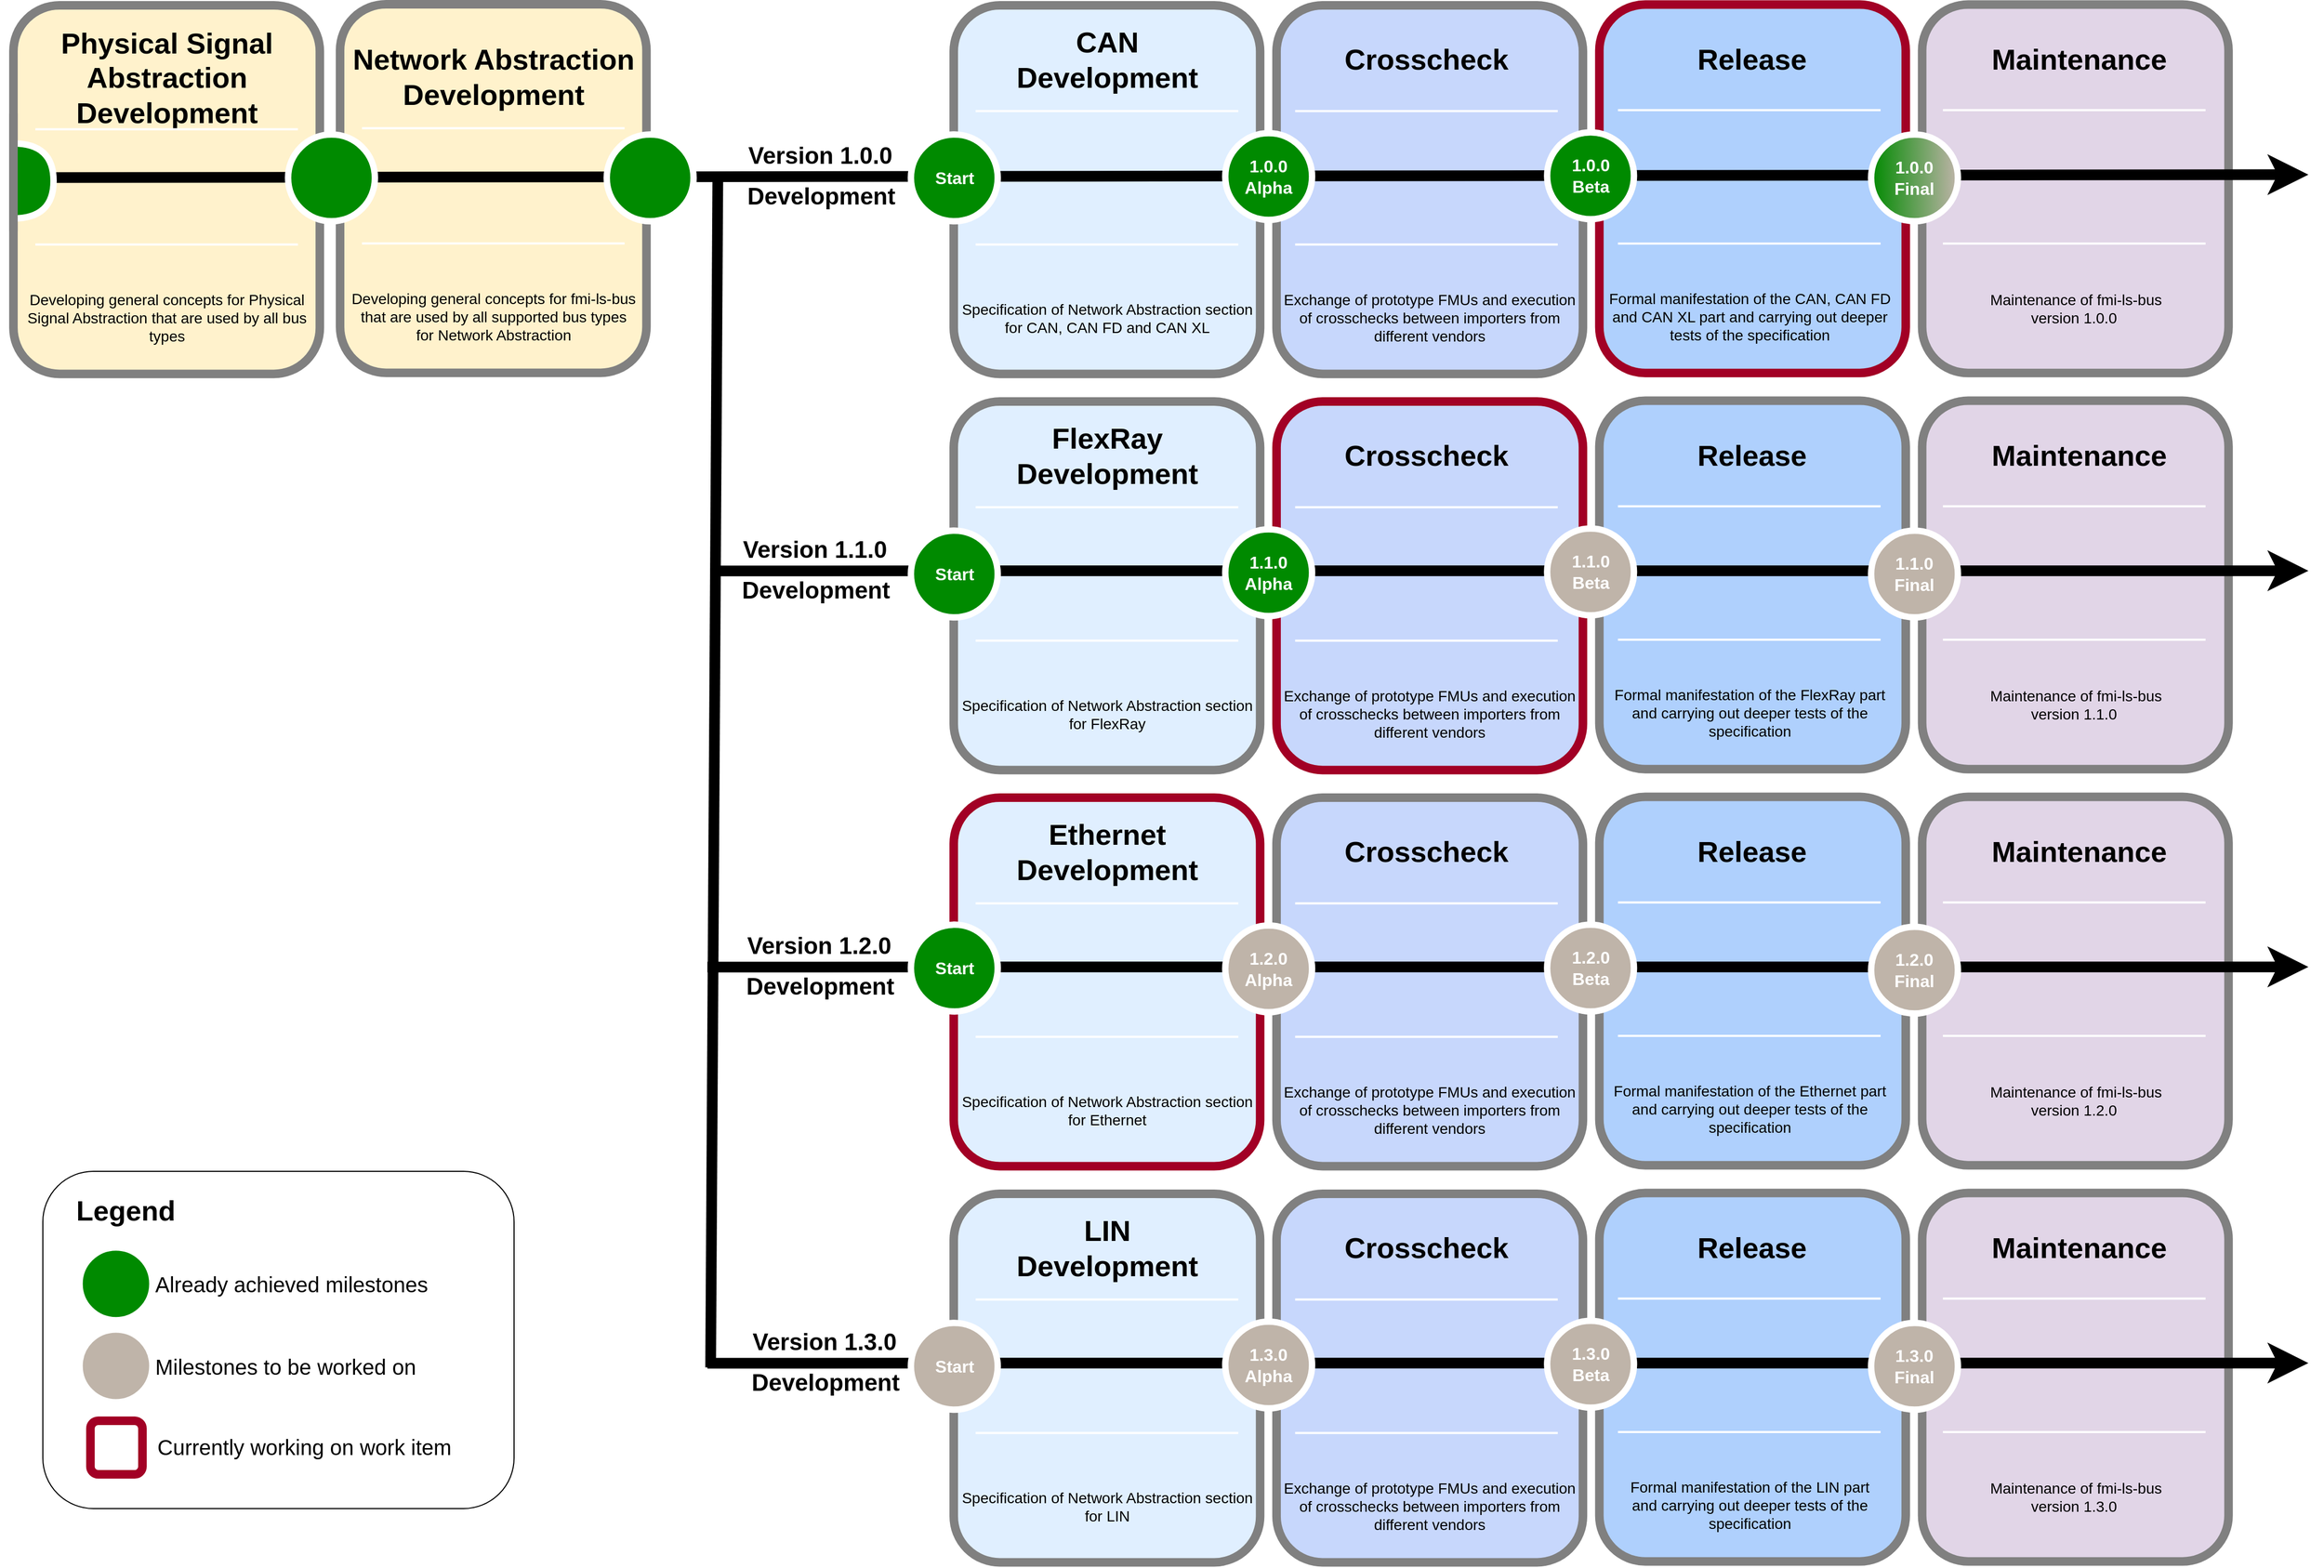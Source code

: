 <mxfile version="24.8.6">
  <diagram name="Page-1" id="12e1b939-464a-85fe-373e-61e167be1490">
    <mxGraphModel dx="4797" dy="-1754" grid="1" gridSize="10" guides="1" tooltips="1" connect="1" arrows="1" fold="1" page="1" pageScale="1.5" pageWidth="1169" pageHeight="826" background="none" math="0" shadow="0">
      <root>
        <mxCell id="0" />
        <mxCell id="1" parent="0" />
        <mxCell id="0wXpgQOcifH-zRp5SmHq-399" value="" style="endArrow=none;html=1;rounded=0;strokeWidth=10;endFill=0;" parent="1" edge="1">
          <mxGeometry relative="1" as="geometry">
            <mxPoint x="-1206.45" y="4133.2" as="sourcePoint" />
            <mxPoint x="-1199.76" y="3023.2" as="targetPoint" />
          </mxGeometry>
        </mxCell>
        <mxCell id="0wXpgQOcifH-zRp5SmHq-400" value="" style="whiteSpace=wrap;html=1;rounded=1;shadow=0;strokeWidth=8;fontSize=20;align=center;fillColor=#FFF2CC;strokeColor=#808080;container=0;" parent="1" vertex="1">
          <mxGeometry x="-1552.452" y="2860.0" width="286.085" height="344.2" as="geometry" />
        </mxCell>
        <mxCell id="0wXpgQOcifH-zRp5SmHq-401" value="Network Abstraction&lt;br&gt;Development" style="text;html=1;strokeColor=none;fillColor=none;align=center;verticalAlign=middle;whiteSpace=wrap;rounded=0;shadow=0;fontSize=27;fontColor=#000000;fontStyle=1;container=0;" parent="1" vertex="1">
          <mxGeometry x="-1552.452" y="2893.012" width="286.087" height="70.807" as="geometry" />
        </mxCell>
        <mxCell id="0wXpgQOcifH-zRp5SmHq-402" value="Developing general concepts for fmi-ls-bus that are used by all supported bus types for&amp;nbsp;Network Abstraction" style="text;html=1;strokeColor=none;fillColor=none;align=center;verticalAlign=middle;whiteSpace=wrap;rounded=0;shadow=0;fontSize=14;fontColor=#000000;container=0;" parent="1" vertex="1">
          <mxGeometry x="-1552.452" y="3116.149" width="286.085" height="72.042" as="geometry" />
        </mxCell>
        <mxCell id="0wXpgQOcifH-zRp5SmHq-403" value="" style="line;strokeWidth=2;html=1;rounded=0;shadow=0;fontSize=27;align=center;fillColor=none;strokeColor=#FFFFFF;container=0;" parent="1" vertex="1">
          <mxGeometry x="-1532.017" y="2971.704" width="245.216" height="8.005" as="geometry" />
        </mxCell>
        <mxCell id="0wXpgQOcifH-zRp5SmHq-404" value="" style="line;strokeWidth=2;html=1;rounded=0;shadow=0;fontSize=27;align=center;fillColor=none;strokeColor=#FFFFFF;container=0;" parent="1" vertex="1">
          <mxGeometry x="-1532.017" y="3079.33" width="245.216" height="8.005" as="geometry" />
        </mxCell>
        <mxCell id="0wXpgQOcifH-zRp5SmHq-492" value="" style="group" parent="1" vertex="1" connectable="0">
          <mxGeometry x="-1183.45" y="2987.2" width="160" height="68" as="geometry" />
        </mxCell>
        <mxCell id="0wXpgQOcifH-zRp5SmHq-493" value="Version 1.0.0" style="text;html=1;align=center;verticalAlign=middle;whiteSpace=wrap;rounded=0;fontSize=22;fontStyle=1" parent="0wXpgQOcifH-zRp5SmHq-492" vertex="1">
          <mxGeometry x="-0.5" width="160" height="30" as="geometry" />
        </mxCell>
        <mxCell id="0wXpgQOcifH-zRp5SmHq-494" value="Development" style="text;html=1;align=center;verticalAlign=middle;whiteSpace=wrap;rounded=0;fontSize=22;fontStyle=1" parent="0wXpgQOcifH-zRp5SmHq-492" vertex="1">
          <mxGeometry y="38" width="160" height="30" as="geometry" />
        </mxCell>
        <mxCell id="0wXpgQOcifH-zRp5SmHq-495" value="" style="group" parent="1" vertex="1" connectable="0">
          <mxGeometry x="-1185.45" y="4095.2" width="160" height="68" as="geometry" />
        </mxCell>
        <mxCell id="0wXpgQOcifH-zRp5SmHq-496" value="Version 1.3.0" style="text;html=1;align=center;verticalAlign=middle;whiteSpace=wrap;rounded=0;fontSize=22;fontStyle=1" parent="0wXpgQOcifH-zRp5SmHq-495" vertex="1">
          <mxGeometry x="5" width="160" height="30" as="geometry" />
        </mxCell>
        <mxCell id="0wXpgQOcifH-zRp5SmHq-497" value="Development" style="text;html=1;align=center;verticalAlign=middle;whiteSpace=wrap;rounded=0;fontSize=22;fontStyle=1" parent="0wXpgQOcifH-zRp5SmHq-495" vertex="1">
          <mxGeometry x="6" y="38" width="160" height="30" as="geometry" />
        </mxCell>
        <mxCell id="0wXpgQOcifH-zRp5SmHq-498" value="" style="whiteSpace=wrap;html=1;rounded=1;shadow=0;strokeWidth=8;fontSize=20;align=center;fillColor=#FFF2CC;strokeColor=#808080;container=0;" parent="1" vertex="1">
          <mxGeometry x="-1857.452" y="2861.0" width="286.085" height="344.2" as="geometry" />
        </mxCell>
        <mxCell id="0wXpgQOcifH-zRp5SmHq-499" value="Physical Signal Abstraction Development" style="text;html=1;strokeColor=none;fillColor=none;align=center;verticalAlign=middle;whiteSpace=wrap;rounded=0;shadow=0;fontSize=27;fontColor=#000000;fontStyle=1;container=0;" parent="1" vertex="1">
          <mxGeometry x="-1857.452" y="2894.012" width="286.087" height="70.807" as="geometry" />
        </mxCell>
        <mxCell id="0wXpgQOcifH-zRp5SmHq-500" value="Developing general concepts for Physical Signal Abstraction that are used by all bus types" style="text;html=1;strokeColor=none;fillColor=none;align=center;verticalAlign=middle;whiteSpace=wrap;rounded=0;shadow=0;fontSize=14;fontColor=#000000;container=0;" parent="1" vertex="1">
          <mxGeometry x="-1857.452" y="3117.149" width="286.085" height="72.042" as="geometry" />
        </mxCell>
        <mxCell id="0wXpgQOcifH-zRp5SmHq-501" value="" style="line;strokeWidth=2;html=1;rounded=0;shadow=0;fontSize=27;align=center;fillColor=none;strokeColor=#FFFFFF;container=0;" parent="1" vertex="1">
          <mxGeometry x="-1837.017" y="2972.704" width="245.216" height="8.005" as="geometry" />
        </mxCell>
        <mxCell id="0wXpgQOcifH-zRp5SmHq-502" value="" style="line;strokeWidth=2;html=1;rounded=0;shadow=0;fontSize=27;align=center;fillColor=none;strokeColor=#FFFFFF;container=0;" parent="1" vertex="1">
          <mxGeometry x="-1837.017" y="3080.33" width="245.216" height="8.005" as="geometry" />
        </mxCell>
        <mxCell id="0wXpgQOcifH-zRp5SmHq-504" value="" style="whiteSpace=wrap;html=1;rounded=1;shadow=0;strokeWidth=8;fontSize=20;align=center;fillColor=#afd0fd;strokeColor=#A20025;container=0;" parent="1" vertex="1">
          <mxGeometry x="-376.631" y="2860.2" width="286.085" height="344.2" as="geometry" />
        </mxCell>
        <mxCell id="0wXpgQOcifH-zRp5SmHq-505" value="" style="whiteSpace=wrap;html=1;rounded=1;shadow=0;strokeWidth=8;fontSize=20;align=center;fillColor=#C7D7FC;strokeColor=#808080;container=0;" parent="1" vertex="1">
          <mxGeometry x="-678.041" y="2861.0" width="286.085" height="344.2" as="geometry" />
        </mxCell>
        <mxCell id="0wXpgQOcifH-zRp5SmHq-506" value="" style="whiteSpace=wrap;html=1;rounded=1;shadow=0;strokeWidth=8;fontSize=20;align=center;fillColor=#e0efff;strokeColor=#808080;container=0;" parent="1" vertex="1">
          <mxGeometry x="-979.452" y="2861.0" width="286.085" height="344.2" as="geometry" />
        </mxCell>
        <mxCell id="0wXpgQOcifH-zRp5SmHq-507" value="CAN&lt;br&gt;Development" style="text;html=1;strokeColor=none;fillColor=none;align=center;verticalAlign=middle;whiteSpace=wrap;rounded=0;shadow=0;fontSize=27;fontColor=#000000;fontStyle=1;container=0;" parent="1" vertex="1">
          <mxGeometry x="-979.452" y="2877.012" width="286.087" height="70.807" as="geometry" />
        </mxCell>
        <mxCell id="0wXpgQOcifH-zRp5SmHq-508" value="Specification of Network Abstraction section&lt;br&gt;for CAN, CAN FD and CAN XL" style="text;html=1;strokeColor=none;fillColor=none;align=center;verticalAlign=middle;whiteSpace=wrap;rounded=0;shadow=0;fontSize=14;fontColor=#000000;container=0;" parent="1" vertex="1">
          <mxGeometry x="-979.452" y="3117.149" width="286.085" height="72.042" as="geometry" />
        </mxCell>
        <mxCell id="0wXpgQOcifH-zRp5SmHq-509" value="" style="line;strokeWidth=2;html=1;rounded=0;shadow=0;fontSize=27;align=center;fillColor=none;strokeColor=#FFFFFF;container=0;" parent="1" vertex="1">
          <mxGeometry x="-959.018" y="2955.704" width="245.216" height="8.005" as="geometry" />
        </mxCell>
        <mxCell id="0wXpgQOcifH-zRp5SmHq-510" value="" style="line;strokeWidth=2;html=1;rounded=0;shadow=0;fontSize=27;align=center;fillColor=none;strokeColor=#FFFFFF;container=0;" parent="1" vertex="1">
          <mxGeometry x="-959.018" y="3080.33" width="245.216" height="8.005" as="geometry" />
        </mxCell>
        <mxCell id="0wXpgQOcifH-zRp5SmHq-511" value="Crosscheck" style="text;html=1;strokeColor=none;fillColor=none;align=center;verticalAlign=middle;whiteSpace=wrap;rounded=0;shadow=0;fontSize=27;fontColor=#000000;fontStyle=1;container=0;" parent="1" vertex="1">
          <mxGeometry x="-681.11" y="2877.012" width="286.087" height="70.807" as="geometry" />
        </mxCell>
        <mxCell id="0wXpgQOcifH-zRp5SmHq-512" value="Exchange of prototype FMUs and execution of crosschecks between importers from different vendors" style="text;html=1;strokeColor=none;fillColor=none;align=center;verticalAlign=middle;whiteSpace=wrap;rounded=0;shadow=0;fontSize=14;fontColor=#000000;container=0;" parent="1" vertex="1">
          <mxGeometry x="-678.085" y="3117.149" width="286.085" height="72.042" as="geometry" />
        </mxCell>
        <mxCell id="0wXpgQOcifH-zRp5SmHq-513" value="" style="line;strokeWidth=2;html=1;rounded=0;shadow=0;fontSize=27;align=center;fillColor=none;strokeColor=#FFFFFF;container=0;" parent="1" vertex="1">
          <mxGeometry x="-660.672" y="2955.704" width="245.216" height="8.005" as="geometry" />
        </mxCell>
        <mxCell id="0wXpgQOcifH-zRp5SmHq-514" value="" style="line;strokeWidth=2;html=1;rounded=0;shadow=0;fontSize=27;align=center;fillColor=none;strokeColor=#FFFFFF;container=0;" parent="1" vertex="1">
          <mxGeometry x="-660.672" y="3080.33" width="245.216" height="8.005" as="geometry" />
        </mxCell>
        <mxCell id="0wXpgQOcifH-zRp5SmHq-515" value="Release" style="text;html=1;strokeColor=none;fillColor=none;align=center;verticalAlign=middle;whiteSpace=wrap;rounded=0;shadow=0;fontSize=27;fontColor=#000000;fontStyle=1;container=0;" parent="1" vertex="1">
          <mxGeometry x="-376.634" y="2876.212" width="286.087" height="71.607" as="geometry" />
        </mxCell>
        <mxCell id="0wXpgQOcifH-zRp5SmHq-516" value="Formal manifestation of the CAN, CAN FD and CAN XL part and carrying out deeper tests of the specification" style="text;html=1;strokeColor=none;fillColor=none;align=center;verticalAlign=middle;whiteSpace=wrap;rounded=0;shadow=0;fontSize=14;fontColor=#000000;container=0;" parent="1" vertex="1">
          <mxGeometry x="-378.674" y="3116.348" width="286.085" height="72.042" as="geometry" />
        </mxCell>
        <mxCell id="0wXpgQOcifH-zRp5SmHq-517" value="" style="line;strokeWidth=2;html=1;rounded=0;shadow=0;fontSize=27;align=center;fillColor=none;strokeColor=#FFFFFF;container=0;" parent="1" vertex="1">
          <mxGeometry x="-359.261" y="2954.904" width="245.216" height="8.005" as="geometry" />
        </mxCell>
        <mxCell id="0wXpgQOcifH-zRp5SmHq-518" value="" style="line;strokeWidth=2;html=1;rounded=0;shadow=0;fontSize=27;align=center;fillColor=none;strokeColor=#FFFFFF;container=0;" parent="1" vertex="1">
          <mxGeometry x="-359.261" y="3079.53" width="245.216" height="8.005" as="geometry" />
        </mxCell>
        <mxCell id="0wXpgQOcifH-zRp5SmHq-519" value="Maintenance of fmi-ls-bus version 1.0.0&amp;nbsp;" style="text;html=1;strokeColor=none;fillColor=none;align=center;verticalAlign=middle;whiteSpace=wrap;rounded=0;shadow=0;fontSize=14;fontColor=#000000;container=0;" parent="1" vertex="1">
          <mxGeometry x="1.787" y="3117.149" width="71.638" height="72.042" as="geometry" />
        </mxCell>
        <mxCell id="0wXpgQOcifH-zRp5SmHq-520" value="" style="whiteSpace=wrap;html=1;rounded=1;shadow=0;strokeWidth=8;fontSize=20;align=center;fillColor=#e1d5e7;strokeColor=#808080;container=0;" parent="1" vertex="1">
          <mxGeometry x="-75.22" y="2860.2" width="286.085" height="344.2" as="geometry" />
        </mxCell>
        <mxCell id="0wXpgQOcifH-zRp5SmHq-521" value="Maintenance" style="text;html=1;strokeColor=none;fillColor=none;align=center;verticalAlign=middle;whiteSpace=wrap;rounded=0;shadow=0;fontSize=27;fontColor=#000000;fontStyle=1;container=0;" parent="1" vertex="1">
          <mxGeometry x="23.544" y="2876.212" width="95.362" height="71.607" as="geometry" />
        </mxCell>
        <mxCell id="0wXpgQOcifH-zRp5SmHq-522" value="" style="line;strokeWidth=2;html=1;rounded=0;shadow=0;fontSize=27;align=center;fillColor=none;strokeColor=#FFFFFF;container=0;" parent="1" vertex="1">
          <mxGeometry x="-55.807" y="2954.904" width="245.216" height="8.005" as="geometry" />
        </mxCell>
        <mxCell id="0wXpgQOcifH-zRp5SmHq-523" value="" style="line;strokeWidth=2;html=1;rounded=0;shadow=0;fontSize=27;align=center;fillColor=none;strokeColor=#FFFFFF;container=0;" parent="1" vertex="1">
          <mxGeometry x="-55.807" y="3079.53" width="245.216" height="8.005" as="geometry" />
        </mxCell>
        <mxCell id="0wXpgQOcifH-zRp5SmHq-524" value="Maintenance of fmi-ls-bus &lt;br&gt;version 1.0.0&amp;nbsp;" style="text;html=1;strokeColor=none;fillColor=none;align=center;verticalAlign=middle;whiteSpace=wrap;rounded=0;shadow=0;fontSize=14;fontColor=#000000;container=0;" parent="1" vertex="1">
          <mxGeometry x="-65.002" y="3108.344" width="266.969" height="72.042" as="geometry" />
        </mxCell>
        <mxCell id="0wXpgQOcifH-zRp5SmHq-525" value="" style="endArrow=classic;html=1;rounded=0;strokeWidth=10;exitX=0.007;exitY=0.456;exitDx=0;exitDy=0;exitPerimeter=0;" parent="1" source="0wXpgQOcifH-zRp5SmHq-534" edge="1">
          <mxGeometry relative="1" as="geometry">
            <mxPoint x="-1236.95" y="3019.081" as="sourcePoint" />
            <mxPoint x="285.43" y="3019.081" as="targetPoint" />
          </mxGeometry>
        </mxCell>
        <mxCell id="0wXpgQOcifH-zRp5SmHq-526" value="1.0.0&lt;br style=&quot;font-size: 16px;&quot;&gt;Beta" style="ellipse;whiteSpace=wrap;html=1;rounded=0;shadow=0;strokeWidth=6;fontSize=16;align=center;fillColor=#008A00;strokeColor=#FFFFFF;fontColor=#FFFFFF;gradientColor=none;fontStyle=1;container=0;" parent="1" vertex="1">
          <mxGeometry x="-425.38" y="2979.68" width="81.048" height="81.048" as="geometry" />
        </mxCell>
        <mxCell id="0wXpgQOcifH-zRp5SmHq-527" value="1.0.0&lt;br style=&quot;font-size: 16px;&quot;&gt;Alpha" style="ellipse;whiteSpace=wrap;html=1;rounded=0;shadow=0;strokeWidth=6;fontSize=16;align=center;fillColor=#008A00;strokeColor=#FFFFFF;fontColor=#ffffff;fontStyle=1;container=0;" parent="1" vertex="1">
          <mxGeometry x="-725.927" y="2980.359" width="81.048" height="81.048" as="geometry" />
        </mxCell>
        <mxCell id="0wXpgQOcifH-zRp5SmHq-528" value="1.0.0&lt;br style=&quot;font-size: 16px;&quot;&gt;Final" style="ellipse;whiteSpace=wrap;html=1;rounded=0;shadow=0;strokeWidth=6;fontSize=16;align=center;fillColor=#BFB4A9;strokeColor=#FFFFFF;fontColor=#FFFFFF;gradientColor=#008A00;fontStyle=1;container=0;gradientDirection=west;" parent="1" vertex="1">
          <mxGeometry x="-122.874" y="2981.576" width="81.048" height="81.048" as="geometry" />
        </mxCell>
        <mxCell id="0wXpgQOcifH-zRp5SmHq-529" value="" style="ellipse;whiteSpace=wrap;html=1;rounded=0;shadow=0;strokeWidth=6;fontSize=14;align=center;fillColor=#008A00;strokeColor=#FFFFFF;fontColor=#FFFFFF;container=0;" parent="1" vertex="1">
          <mxGeometry x="-1303.45" y="2981.575" width="81.048" height="81.048" as="geometry" />
        </mxCell>
        <mxCell id="0wXpgQOcifH-zRp5SmHq-530" value="Start" style="ellipse;whiteSpace=wrap;html=1;rounded=0;shadow=0;strokeWidth=6;fontSize=16;align=center;fillColor=#008A00;strokeColor=#FFFFFF;fontColor=#FFFFFF;container=0;fontStyle=1" parent="1" vertex="1">
          <mxGeometry x="-1019.45" y="2981.575" width="81.048" height="81.048" as="geometry" />
        </mxCell>
        <mxCell id="0wXpgQOcifH-zRp5SmHq-406" value="" style="whiteSpace=wrap;html=1;rounded=1;shadow=0;strokeWidth=8;fontSize=20;align=center;fillColor=#afd0fd;strokeColor=#808080;container=0;" parent="1" vertex="1">
          <mxGeometry x="-376.631" y="3230.2" width="286.085" height="344.2" as="geometry" />
        </mxCell>
        <mxCell id="0wXpgQOcifH-zRp5SmHq-407" value="" style="whiteSpace=wrap;html=1;rounded=1;shadow=0;strokeWidth=8;fontSize=20;align=center;fillColor=#C7D7FC;strokeColor=#A20025;container=0;" parent="1" vertex="1">
          <mxGeometry x="-678.041" y="3231.0" width="286.085" height="344.2" as="geometry" />
        </mxCell>
        <mxCell id="0wXpgQOcifH-zRp5SmHq-408" value="" style="whiteSpace=wrap;html=1;rounded=1;shadow=0;strokeWidth=8;fontSize=20;align=center;fillColor=#e0efff;strokeColor=#808080;container=0;" parent="1" vertex="1">
          <mxGeometry x="-979.452" y="3231.0" width="286.085" height="344.2" as="geometry" />
        </mxCell>
        <mxCell id="0wXpgQOcifH-zRp5SmHq-409" value="FlexRay&lt;br&gt;Development" style="text;html=1;strokeColor=none;fillColor=none;align=center;verticalAlign=middle;whiteSpace=wrap;rounded=0;shadow=0;fontSize=27;fontColor=#000000;fontStyle=1;container=0;" parent="1" vertex="1">
          <mxGeometry x="-979.452" y="3247.012" width="286.087" height="70.807" as="geometry" />
        </mxCell>
        <mxCell id="0wXpgQOcifH-zRp5SmHq-410" value="Specification of Network Abstraction section&lt;br&gt;for FlexRay" style="text;html=1;strokeColor=none;fillColor=none;align=center;verticalAlign=middle;whiteSpace=wrap;rounded=0;shadow=0;fontSize=14;fontColor=#000000;container=0;" parent="1" vertex="1">
          <mxGeometry x="-979.452" y="3487.149" width="286.085" height="72.042" as="geometry" />
        </mxCell>
        <mxCell id="0wXpgQOcifH-zRp5SmHq-411" value="" style="line;strokeWidth=2;html=1;rounded=0;shadow=0;fontSize=27;align=center;fillColor=none;strokeColor=#FFFFFF;container=0;" parent="1" vertex="1">
          <mxGeometry x="-959.018" y="3325.704" width="245.216" height="8.005" as="geometry" />
        </mxCell>
        <mxCell id="0wXpgQOcifH-zRp5SmHq-412" value="" style="line;strokeWidth=2;html=1;rounded=0;shadow=0;fontSize=27;align=center;fillColor=none;strokeColor=#FFFFFF;container=0;" parent="1" vertex="1">
          <mxGeometry x="-959.018" y="3450.33" width="245.216" height="8.005" as="geometry" />
        </mxCell>
        <mxCell id="0wXpgQOcifH-zRp5SmHq-413" value="Crosscheck" style="text;html=1;strokeColor=none;fillColor=none;align=center;verticalAlign=middle;whiteSpace=wrap;rounded=0;shadow=0;fontSize=27;fontColor=#000000;fontStyle=1;container=0;" parent="1" vertex="1">
          <mxGeometry x="-681.11" y="3247.012" width="286.087" height="70.807" as="geometry" />
        </mxCell>
        <mxCell id="0wXpgQOcifH-zRp5SmHq-414" value="Exchange of prototype FMUs and execution of crosschecks between importers from different vendors" style="text;html=1;strokeColor=none;fillColor=none;align=center;verticalAlign=middle;whiteSpace=wrap;rounded=0;shadow=0;fontSize=14;fontColor=#000000;container=0;" parent="1" vertex="1">
          <mxGeometry x="-678.085" y="3487.149" width="286.085" height="72.042" as="geometry" />
        </mxCell>
        <mxCell id="0wXpgQOcifH-zRp5SmHq-415" value="" style="line;strokeWidth=2;html=1;rounded=0;shadow=0;fontSize=27;align=center;fillColor=none;strokeColor=#FFFFFF;container=0;" parent="1" vertex="1">
          <mxGeometry x="-660.672" y="3325.704" width="245.216" height="8.005" as="geometry" />
        </mxCell>
        <mxCell id="0wXpgQOcifH-zRp5SmHq-416" value="" style="line;strokeWidth=2;html=1;rounded=0;shadow=0;fontSize=27;align=center;fillColor=none;strokeColor=#FFFFFF;container=0;" parent="1" vertex="1">
          <mxGeometry x="-660.672" y="3450.33" width="245.216" height="8.005" as="geometry" />
        </mxCell>
        <mxCell id="0wXpgQOcifH-zRp5SmHq-417" value="Release" style="text;html=1;strokeColor=none;fillColor=none;align=center;verticalAlign=middle;whiteSpace=wrap;rounded=0;shadow=0;fontSize=27;fontColor=#000000;fontStyle=1;container=0;" parent="1" vertex="1">
          <mxGeometry x="-376.634" y="3246.212" width="286.087" height="71.607" as="geometry" />
        </mxCell>
        <mxCell id="0wXpgQOcifH-zRp5SmHq-418" value="Formal manifestation of the FlexRay part&lt;br&gt;and carrying out deeper tests of the specification" style="text;html=1;strokeColor=none;fillColor=none;align=center;verticalAlign=middle;whiteSpace=wrap;rounded=0;shadow=0;fontSize=14;fontColor=#000000;container=0;" parent="1" vertex="1">
          <mxGeometry x="-378.674" y="3486.348" width="286.085" height="72.042" as="geometry" />
        </mxCell>
        <mxCell id="0wXpgQOcifH-zRp5SmHq-419" value="" style="line;strokeWidth=2;html=1;rounded=0;shadow=0;fontSize=27;align=center;fillColor=none;strokeColor=#FFFFFF;container=0;" parent="1" vertex="1">
          <mxGeometry x="-359.261" y="3324.904" width="245.216" height="8.005" as="geometry" />
        </mxCell>
        <mxCell id="0wXpgQOcifH-zRp5SmHq-420" value="" style="line;strokeWidth=2;html=1;rounded=0;shadow=0;fontSize=27;align=center;fillColor=none;strokeColor=#FFFFFF;container=0;" parent="1" vertex="1">
          <mxGeometry x="-359.261" y="3449.53" width="245.216" height="8.005" as="geometry" />
        </mxCell>
        <mxCell id="0wXpgQOcifH-zRp5SmHq-421" value="Maintenance of fmi-ls-bus version 1.0.0&amp;nbsp;" style="text;html=1;strokeColor=none;fillColor=none;align=center;verticalAlign=middle;whiteSpace=wrap;rounded=0;shadow=0;fontSize=14;fontColor=#000000;container=0;" parent="1" vertex="1">
          <mxGeometry x="1.787" y="3487.149" width="71.638" height="72.042" as="geometry" />
        </mxCell>
        <mxCell id="0wXpgQOcifH-zRp5SmHq-422" value="" style="whiteSpace=wrap;html=1;rounded=1;shadow=0;strokeWidth=8;fontSize=20;align=center;fillColor=#e1d5e7;strokeColor=#808080;container=0;" parent="1" vertex="1">
          <mxGeometry x="-75.22" y="3230.2" width="286.085" height="344.2" as="geometry" />
        </mxCell>
        <mxCell id="0wXpgQOcifH-zRp5SmHq-423" value="Maintenance" style="text;html=1;strokeColor=none;fillColor=none;align=center;verticalAlign=middle;whiteSpace=wrap;rounded=0;shadow=0;fontSize=27;fontColor=#000000;fontStyle=1;container=0;" parent="1" vertex="1">
          <mxGeometry x="23.544" y="3246.212" width="95.362" height="71.607" as="geometry" />
        </mxCell>
        <mxCell id="0wXpgQOcifH-zRp5SmHq-424" value="" style="line;strokeWidth=2;html=1;rounded=0;shadow=0;fontSize=27;align=center;fillColor=none;strokeColor=#FFFFFF;container=0;" parent="1" vertex="1">
          <mxGeometry x="-55.807" y="3324.904" width="245.216" height="8.005" as="geometry" />
        </mxCell>
        <mxCell id="0wXpgQOcifH-zRp5SmHq-425" value="" style="line;strokeWidth=2;html=1;rounded=0;shadow=0;fontSize=27;align=center;fillColor=none;strokeColor=#FFFFFF;container=0;" parent="1" vertex="1">
          <mxGeometry x="-55.807" y="3449.53" width="245.216" height="8.005" as="geometry" />
        </mxCell>
        <mxCell id="0wXpgQOcifH-zRp5SmHq-426" value="Maintenance of fmi-ls-bus &lt;br&gt;version 1.1.0&amp;nbsp;" style="text;html=1;strokeColor=none;fillColor=none;align=center;verticalAlign=middle;whiteSpace=wrap;rounded=0;shadow=0;fontSize=14;fontColor=#000000;container=0;" parent="1" vertex="1">
          <mxGeometry x="-65.002" y="3478.344" width="266.969" height="72.042" as="geometry" />
        </mxCell>
        <mxCell id="0wXpgQOcifH-zRp5SmHq-427" value="" style="endArrow=classic;html=1;rounded=0;strokeWidth=10;" parent="1" edge="1">
          <mxGeometry relative="1" as="geometry">
            <mxPoint x="-1199.45" y="3389.2" as="sourcePoint" />
            <mxPoint x="285.43" y="3389.081" as="targetPoint" />
          </mxGeometry>
        </mxCell>
        <mxCell id="0wXpgQOcifH-zRp5SmHq-428" value="1.1.0&lt;br style=&quot;font-size: 16px;&quot;&gt;Beta" style="ellipse;whiteSpace=wrap;html=1;rounded=0;shadow=0;strokeWidth=6;fontSize=16;align=center;fillColor=#BFB4A9;strokeColor=#FFFFFF;fontColor=#FFFFFF;gradientColor=none;fontStyle=1;container=0;" parent="1" vertex="1">
          <mxGeometry x="-425.38" y="3349.68" width="81.048" height="81.048" as="geometry" />
        </mxCell>
        <mxCell id="0wXpgQOcifH-zRp5SmHq-429" value="1.1.0&lt;br style=&quot;font-size: 16px;&quot;&gt;Alpha" style="ellipse;whiteSpace=wrap;html=1;rounded=0;shadow=0;strokeWidth=6;fontSize=16;align=center;fillColor=#008A00;strokeColor=#FFFFFF;fontColor=#ffffff;fontStyle=1;container=0;" parent="1" vertex="1">
          <mxGeometry x="-725.927" y="3350.359" width="81.048" height="81.048" as="geometry" />
        </mxCell>
        <mxCell id="0wXpgQOcifH-zRp5SmHq-430" value="1.1.0&lt;br style=&quot;font-size: 16px;&quot;&gt;Final" style="ellipse;whiteSpace=wrap;html=1;rounded=0;shadow=0;strokeWidth=6;fontSize=16;align=center;fillColor=#BFB4A9;strokeColor=#FFFFFF;fontColor=#FFFFFF;gradientColor=none;fontStyle=1;container=0;" parent="1" vertex="1">
          <mxGeometry x="-122.874" y="3351.576" width="81.048" height="81.048" as="geometry" />
        </mxCell>
        <mxCell id="0wXpgQOcifH-zRp5SmHq-431" value="Start" style="ellipse;whiteSpace=wrap;html=1;rounded=0;shadow=0;strokeWidth=6;fontSize=16;align=center;fillColor=#008A00;strokeColor=#FFFFFF;fontColor=#FFFFFF;container=0;fontStyle=1" parent="1" vertex="1">
          <mxGeometry x="-1019.45" y="3351.575" width="81.048" height="81.048" as="geometry" />
        </mxCell>
        <mxCell id="0wXpgQOcifH-zRp5SmHq-432" value="" style="group" parent="1" vertex="1" connectable="0">
          <mxGeometry x="-1190.45" y="3354.68" width="160" height="68" as="geometry" />
        </mxCell>
        <mxCell id="0wXpgQOcifH-zRp5SmHq-433" value="Version 1.1.0" style="text;html=1;align=center;verticalAlign=middle;whiteSpace=wrap;rounded=0;fontSize=22;fontStyle=1" parent="0wXpgQOcifH-zRp5SmHq-432" vertex="1">
          <mxGeometry x="1" width="160" height="30" as="geometry" />
        </mxCell>
        <mxCell id="0wXpgQOcifH-zRp5SmHq-434" value="Development" style="text;html=1;align=center;verticalAlign=middle;whiteSpace=wrap;rounded=0;fontSize=22;fontStyle=1" parent="0wXpgQOcifH-zRp5SmHq-432" vertex="1">
          <mxGeometry x="2" y="38" width="160" height="30" as="geometry" />
        </mxCell>
        <mxCell id="0wXpgQOcifH-zRp5SmHq-436" value="" style="whiteSpace=wrap;html=1;rounded=1;shadow=0;strokeWidth=8;fontSize=20;align=center;fillColor=#afd0fd;strokeColor=#808080;container=0;" parent="1" vertex="1">
          <mxGeometry x="-376.631" y="3600.2" width="286.085" height="344.2" as="geometry" />
        </mxCell>
        <mxCell id="0wXpgQOcifH-zRp5SmHq-437" value="" style="whiteSpace=wrap;html=1;rounded=1;shadow=0;strokeWidth=8;fontSize=20;align=center;fillColor=#C7D7FC;strokeColor=#808080;container=0;" parent="1" vertex="1">
          <mxGeometry x="-678.041" y="3601.0" width="286.085" height="344.2" as="geometry" />
        </mxCell>
        <mxCell id="0wXpgQOcifH-zRp5SmHq-438" value="" style="whiteSpace=wrap;html=1;rounded=1;shadow=0;strokeWidth=8;fontSize=20;align=center;fillColor=#e0efff;strokeColor=#A20025;container=0;" parent="1" vertex="1">
          <mxGeometry x="-979.452" y="3601.0" width="286.085" height="344.2" as="geometry" />
        </mxCell>
        <mxCell id="0wXpgQOcifH-zRp5SmHq-439" value="Ethernet&lt;br&gt;Development" style="text;html=1;strokeColor=none;fillColor=none;align=center;verticalAlign=middle;whiteSpace=wrap;rounded=0;shadow=0;fontSize=27;fontColor=#000000;fontStyle=1;container=0;" parent="1" vertex="1">
          <mxGeometry x="-979.452" y="3617.012" width="286.087" height="70.807" as="geometry" />
        </mxCell>
        <mxCell id="0wXpgQOcifH-zRp5SmHq-440" value="Specification of Network Abstraction section&lt;br&gt;for Ethernet" style="text;html=1;strokeColor=none;fillColor=none;align=center;verticalAlign=middle;whiteSpace=wrap;rounded=0;shadow=0;fontSize=14;fontColor=#000000;container=0;" parent="1" vertex="1">
          <mxGeometry x="-979.452" y="3857.149" width="286.085" height="72.042" as="geometry" />
        </mxCell>
        <mxCell id="0wXpgQOcifH-zRp5SmHq-441" value="" style="line;strokeWidth=2;html=1;rounded=0;shadow=0;fontSize=27;align=center;fillColor=none;strokeColor=#FFFFFF;container=0;" parent="1" vertex="1">
          <mxGeometry x="-959.018" y="3695.704" width="245.216" height="8.005" as="geometry" />
        </mxCell>
        <mxCell id="0wXpgQOcifH-zRp5SmHq-442" value="" style="line;strokeWidth=2;html=1;rounded=0;shadow=0;fontSize=27;align=center;fillColor=none;strokeColor=#FFFFFF;container=0;" parent="1" vertex="1">
          <mxGeometry x="-959.018" y="3820.33" width="245.216" height="8.005" as="geometry" />
        </mxCell>
        <mxCell id="0wXpgQOcifH-zRp5SmHq-443" value="Crosscheck" style="text;html=1;strokeColor=none;fillColor=none;align=center;verticalAlign=middle;whiteSpace=wrap;rounded=0;shadow=0;fontSize=27;fontColor=#000000;fontStyle=1;container=0;" parent="1" vertex="1">
          <mxGeometry x="-681.11" y="3617.012" width="286.087" height="70.807" as="geometry" />
        </mxCell>
        <mxCell id="0wXpgQOcifH-zRp5SmHq-444" value="Exchange of prototype FMUs and execution of crosschecks between importers from different vendors" style="text;html=1;strokeColor=none;fillColor=none;align=center;verticalAlign=middle;whiteSpace=wrap;rounded=0;shadow=0;fontSize=14;fontColor=#000000;container=0;" parent="1" vertex="1">
          <mxGeometry x="-678.085" y="3857.149" width="286.085" height="72.042" as="geometry" />
        </mxCell>
        <mxCell id="0wXpgQOcifH-zRp5SmHq-445" value="" style="line;strokeWidth=2;html=1;rounded=0;shadow=0;fontSize=27;align=center;fillColor=none;strokeColor=#FFFFFF;container=0;" parent="1" vertex="1">
          <mxGeometry x="-660.672" y="3695.704" width="245.216" height="8.005" as="geometry" />
        </mxCell>
        <mxCell id="0wXpgQOcifH-zRp5SmHq-446" value="" style="line;strokeWidth=2;html=1;rounded=0;shadow=0;fontSize=27;align=center;fillColor=none;strokeColor=#FFFFFF;container=0;" parent="1" vertex="1">
          <mxGeometry x="-660.672" y="3820.33" width="245.216" height="8.005" as="geometry" />
        </mxCell>
        <mxCell id="0wXpgQOcifH-zRp5SmHq-447" value="Release" style="text;html=1;strokeColor=none;fillColor=none;align=center;verticalAlign=middle;whiteSpace=wrap;rounded=0;shadow=0;fontSize=27;fontColor=#000000;fontStyle=1;container=0;" parent="1" vertex="1">
          <mxGeometry x="-376.634" y="3616.212" width="286.087" height="71.607" as="geometry" />
        </mxCell>
        <mxCell id="0wXpgQOcifH-zRp5SmHq-448" value="Formal manifestation of the Ethernet part&lt;br&gt;and carrying out deeper tests of the specification" style="text;html=1;strokeColor=none;fillColor=none;align=center;verticalAlign=middle;whiteSpace=wrap;rounded=0;shadow=0;fontSize=14;fontColor=#000000;container=0;" parent="1" vertex="1">
          <mxGeometry x="-378.674" y="3856.348" width="286.085" height="72.042" as="geometry" />
        </mxCell>
        <mxCell id="0wXpgQOcifH-zRp5SmHq-449" value="" style="line;strokeWidth=2;html=1;rounded=0;shadow=0;fontSize=27;align=center;fillColor=none;strokeColor=#FFFFFF;container=0;" parent="1" vertex="1">
          <mxGeometry x="-359.261" y="3694.904" width="245.216" height="8.005" as="geometry" />
        </mxCell>
        <mxCell id="0wXpgQOcifH-zRp5SmHq-450" value="" style="line;strokeWidth=2;html=1;rounded=0;shadow=0;fontSize=27;align=center;fillColor=none;strokeColor=#FFFFFF;container=0;" parent="1" vertex="1">
          <mxGeometry x="-359.261" y="3819.53" width="245.216" height="8.005" as="geometry" />
        </mxCell>
        <mxCell id="0wXpgQOcifH-zRp5SmHq-451" value="Maintenance of fmi-ls-bus version 1.0.0&amp;nbsp;" style="text;html=1;strokeColor=none;fillColor=none;align=center;verticalAlign=middle;whiteSpace=wrap;rounded=0;shadow=0;fontSize=14;fontColor=#000000;container=0;" parent="1" vertex="1">
          <mxGeometry x="1.787" y="3857.149" width="71.638" height="72.042" as="geometry" />
        </mxCell>
        <mxCell id="0wXpgQOcifH-zRp5SmHq-452" value="" style="whiteSpace=wrap;html=1;rounded=1;shadow=0;strokeWidth=8;fontSize=20;align=center;fillColor=#e1d5e7;strokeColor=#808080;container=0;" parent="1" vertex="1">
          <mxGeometry x="-75.22" y="3600.2" width="286.085" height="344.2" as="geometry" />
        </mxCell>
        <mxCell id="0wXpgQOcifH-zRp5SmHq-453" value="Maintenance" style="text;html=1;strokeColor=none;fillColor=none;align=center;verticalAlign=middle;whiteSpace=wrap;rounded=0;shadow=0;fontSize=27;fontColor=#000000;fontStyle=1;container=0;" parent="1" vertex="1">
          <mxGeometry x="23.544" y="3616.212" width="95.362" height="71.607" as="geometry" />
        </mxCell>
        <mxCell id="0wXpgQOcifH-zRp5SmHq-454" value="" style="line;strokeWidth=2;html=1;rounded=0;shadow=0;fontSize=27;align=center;fillColor=none;strokeColor=#FFFFFF;container=0;" parent="1" vertex="1">
          <mxGeometry x="-55.807" y="3694.904" width="245.216" height="8.005" as="geometry" />
        </mxCell>
        <mxCell id="0wXpgQOcifH-zRp5SmHq-455" value="" style="line;strokeWidth=2;html=1;rounded=0;shadow=0;fontSize=27;align=center;fillColor=none;strokeColor=#FFFFFF;container=0;" parent="1" vertex="1">
          <mxGeometry x="-55.807" y="3819.53" width="245.216" height="8.005" as="geometry" />
        </mxCell>
        <mxCell id="0wXpgQOcifH-zRp5SmHq-456" value="Maintenance of fmi-ls-bus &lt;br&gt;version 1.2.0&amp;nbsp;" style="text;html=1;strokeColor=none;fillColor=none;align=center;verticalAlign=middle;whiteSpace=wrap;rounded=0;shadow=0;fontSize=14;fontColor=#000000;container=0;" parent="1" vertex="1">
          <mxGeometry x="-65.002" y="3848.344" width="266.969" height="72.042" as="geometry" />
        </mxCell>
        <mxCell id="0wXpgQOcifH-zRp5SmHq-457" value="" style="endArrow=classic;html=1;rounded=0;strokeWidth=10;" parent="1" edge="1">
          <mxGeometry relative="1" as="geometry">
            <mxPoint x="-1209.45" y="3759.2" as="sourcePoint" />
            <mxPoint x="285.43" y="3759.081" as="targetPoint" />
          </mxGeometry>
        </mxCell>
        <mxCell id="0wXpgQOcifH-zRp5SmHq-458" value="1.2.0&lt;br style=&quot;font-size: 16px;&quot;&gt;Beta" style="ellipse;whiteSpace=wrap;html=1;rounded=0;shadow=0;strokeWidth=6;fontSize=16;align=center;fillColor=#BFB4A9;strokeColor=#FFFFFF;fontColor=#FFFFFF;gradientColor=none;fontStyle=1;container=0;" parent="1" vertex="1">
          <mxGeometry x="-425.38" y="3719.68" width="81.048" height="81.048" as="geometry" />
        </mxCell>
        <mxCell id="0wXpgQOcifH-zRp5SmHq-459" value="1.2.0&lt;br style=&quot;font-size: 16px;&quot;&gt;Alpha" style="ellipse;whiteSpace=wrap;html=1;rounded=0;shadow=0;strokeWidth=6;fontSize=16;align=center;fillColor=#BFB4A9;strokeColor=#FFFFFF;fontColor=#ffffff;fontStyle=1;container=0;" parent="1" vertex="1">
          <mxGeometry x="-725.927" y="3720.359" width="81.048" height="81.048" as="geometry" />
        </mxCell>
        <mxCell id="0wXpgQOcifH-zRp5SmHq-460" value="1.2.0&lt;br style=&quot;font-size: 16px;&quot;&gt;Final" style="ellipse;whiteSpace=wrap;html=1;rounded=0;shadow=0;strokeWidth=6;fontSize=16;align=center;fillColor=#BFB4A9;strokeColor=#FFFFFF;fontColor=#FFFFFF;gradientColor=none;fontStyle=1;container=0;" parent="1" vertex="1">
          <mxGeometry x="-122.874" y="3721.576" width="81.048" height="81.048" as="geometry" />
        </mxCell>
        <mxCell id="0wXpgQOcifH-zRp5SmHq-461" value="&lt;font style=&quot;font-size: 16px;&quot;&gt;&lt;b&gt;Start&lt;/b&gt;&lt;/font&gt;" style="ellipse;whiteSpace=wrap;html=1;rounded=0;shadow=0;strokeWidth=6;fontSize=14;align=center;fillColor=#008A00;strokeColor=#FFFFFF;fontColor=#FFFFFF;container=0;" parent="1" vertex="1">
          <mxGeometry x="-1019.45" y="3719.675" width="81.048" height="81.048" as="geometry" />
        </mxCell>
        <mxCell id="0wXpgQOcifH-zRp5SmHq-462" value="" style="group" parent="1" vertex="1" connectable="0">
          <mxGeometry x="-1188.45" y="3725.36" width="160" height="68" as="geometry" />
        </mxCell>
        <mxCell id="0wXpgQOcifH-zRp5SmHq-463" value="Version 1.2.0" style="text;html=1;align=center;verticalAlign=middle;whiteSpace=wrap;rounded=0;fontSize=22;fontStyle=1" parent="0wXpgQOcifH-zRp5SmHq-462" vertex="1">
          <mxGeometry x="3" width="160" height="30" as="geometry" />
        </mxCell>
        <mxCell id="0wXpgQOcifH-zRp5SmHq-464" value="Development" style="text;html=1;align=center;verticalAlign=middle;whiteSpace=wrap;rounded=0;fontSize=22;fontStyle=1" parent="0wXpgQOcifH-zRp5SmHq-462" vertex="1">
          <mxGeometry x="4" y="38" width="160" height="30" as="geometry" />
        </mxCell>
        <mxCell id="0wXpgQOcifH-zRp5SmHq-466" value="" style="whiteSpace=wrap;html=1;rounded=1;shadow=0;strokeWidth=8;fontSize=20;align=center;fillColor=#afd0fd;strokeColor=#808080;container=0;" parent="1" vertex="1">
          <mxGeometry x="-376.631" y="3970.2" width="286.085" height="344.2" as="geometry" />
        </mxCell>
        <mxCell id="0wXpgQOcifH-zRp5SmHq-467" value="" style="whiteSpace=wrap;html=1;rounded=1;shadow=0;strokeWidth=8;fontSize=20;align=center;fillColor=#C7D7FC;strokeColor=#808080;container=0;" parent="1" vertex="1">
          <mxGeometry x="-678.041" y="3971.0" width="286.085" height="344.2" as="geometry" />
        </mxCell>
        <mxCell id="0wXpgQOcifH-zRp5SmHq-468" value="" style="whiteSpace=wrap;html=1;rounded=1;shadow=0;strokeWidth=8;fontSize=20;align=center;fillColor=#e0efff;strokeColor=#808080;container=0;" parent="1" vertex="1">
          <mxGeometry x="-979.452" y="3971.0" width="286.085" height="344.2" as="geometry" />
        </mxCell>
        <mxCell id="0wXpgQOcifH-zRp5SmHq-469" value="LIN&lt;br&gt;Development" style="text;html=1;strokeColor=none;fillColor=none;align=center;verticalAlign=middle;whiteSpace=wrap;rounded=0;shadow=0;fontSize=27;fontColor=#000000;fontStyle=1;container=0;" parent="1" vertex="1">
          <mxGeometry x="-979.452" y="3987.012" width="286.087" height="70.807" as="geometry" />
        </mxCell>
        <mxCell id="0wXpgQOcifH-zRp5SmHq-470" value="Specification of Network Abstraction section&lt;br&gt;for LIN" style="text;html=1;strokeColor=none;fillColor=none;align=center;verticalAlign=middle;whiteSpace=wrap;rounded=0;shadow=0;fontSize=14;fontColor=#000000;container=0;" parent="1" vertex="1">
          <mxGeometry x="-979.452" y="4227.149" width="286.085" height="72.042" as="geometry" />
        </mxCell>
        <mxCell id="0wXpgQOcifH-zRp5SmHq-471" value="" style="line;strokeWidth=2;html=1;rounded=0;shadow=0;fontSize=27;align=center;fillColor=none;strokeColor=#FFFFFF;container=0;" parent="1" vertex="1">
          <mxGeometry x="-959.018" y="4065.704" width="245.216" height="8.005" as="geometry" />
        </mxCell>
        <mxCell id="0wXpgQOcifH-zRp5SmHq-472" value="" style="line;strokeWidth=2;html=1;rounded=0;shadow=0;fontSize=27;align=center;fillColor=none;strokeColor=#FFFFFF;container=0;" parent="1" vertex="1">
          <mxGeometry x="-959.018" y="4190.33" width="245.216" height="8.005" as="geometry" />
        </mxCell>
        <mxCell id="0wXpgQOcifH-zRp5SmHq-473" value="Crosscheck" style="text;html=1;strokeColor=none;fillColor=none;align=center;verticalAlign=middle;whiteSpace=wrap;rounded=0;shadow=0;fontSize=27;fontColor=#000000;fontStyle=1;container=0;" parent="1" vertex="1">
          <mxGeometry x="-681.11" y="3987.012" width="286.087" height="70.807" as="geometry" />
        </mxCell>
        <mxCell id="0wXpgQOcifH-zRp5SmHq-474" value="Exchange of prototype FMUs and execution of crosschecks between importers from different vendors" style="text;html=1;strokeColor=none;fillColor=none;align=center;verticalAlign=middle;whiteSpace=wrap;rounded=0;shadow=0;fontSize=14;fontColor=#000000;container=0;" parent="1" vertex="1">
          <mxGeometry x="-678.085" y="4227.149" width="286.085" height="72.042" as="geometry" />
        </mxCell>
        <mxCell id="0wXpgQOcifH-zRp5SmHq-475" value="" style="line;strokeWidth=2;html=1;rounded=0;shadow=0;fontSize=27;align=center;fillColor=none;strokeColor=#FFFFFF;container=0;" parent="1" vertex="1">
          <mxGeometry x="-660.672" y="4065.704" width="245.216" height="8.005" as="geometry" />
        </mxCell>
        <mxCell id="0wXpgQOcifH-zRp5SmHq-476" value="" style="line;strokeWidth=2;html=1;rounded=0;shadow=0;fontSize=27;align=center;fillColor=none;strokeColor=#FFFFFF;container=0;" parent="1" vertex="1">
          <mxGeometry x="-660.672" y="4190.33" width="245.216" height="8.005" as="geometry" />
        </mxCell>
        <mxCell id="0wXpgQOcifH-zRp5SmHq-477" value="Release" style="text;html=1;strokeColor=none;fillColor=none;align=center;verticalAlign=middle;whiteSpace=wrap;rounded=0;shadow=0;fontSize=27;fontColor=#000000;fontStyle=1;container=0;" parent="1" vertex="1">
          <mxGeometry x="-376.634" y="3986.212" width="286.087" height="71.607" as="geometry" />
        </mxCell>
        <mxCell id="0wXpgQOcifH-zRp5SmHq-478" value="Formal manifestation of the LIN part&lt;br&gt;and carrying out deeper tests of the specification" style="text;html=1;strokeColor=none;fillColor=none;align=center;verticalAlign=middle;whiteSpace=wrap;rounded=0;shadow=0;fontSize=14;fontColor=#000000;container=0;" parent="1" vertex="1">
          <mxGeometry x="-378.674" y="4226.348" width="286.085" height="72.042" as="geometry" />
        </mxCell>
        <mxCell id="0wXpgQOcifH-zRp5SmHq-479" value="" style="line;strokeWidth=2;html=1;rounded=0;shadow=0;fontSize=27;align=center;fillColor=none;strokeColor=#FFFFFF;container=0;" parent="1" vertex="1">
          <mxGeometry x="-359.261" y="4064.904" width="245.216" height="8.005" as="geometry" />
        </mxCell>
        <mxCell id="0wXpgQOcifH-zRp5SmHq-480" value="" style="line;strokeWidth=2;html=1;rounded=0;shadow=0;fontSize=27;align=center;fillColor=none;strokeColor=#FFFFFF;container=0;" parent="1" vertex="1">
          <mxGeometry x="-359.261" y="4189.53" width="245.216" height="8.005" as="geometry" />
        </mxCell>
        <mxCell id="0wXpgQOcifH-zRp5SmHq-481" value="Maintenance of fmi-ls-bus version 1.0.0&amp;nbsp;" style="text;html=1;strokeColor=none;fillColor=none;align=center;verticalAlign=middle;whiteSpace=wrap;rounded=0;shadow=0;fontSize=14;fontColor=#000000;container=0;" parent="1" vertex="1">
          <mxGeometry x="1.787" y="4227.149" width="71.638" height="72.042" as="geometry" />
        </mxCell>
        <mxCell id="0wXpgQOcifH-zRp5SmHq-482" value="" style="whiteSpace=wrap;html=1;rounded=1;shadow=0;strokeWidth=8;fontSize=20;align=center;fillColor=#e1d5e7;strokeColor=#808080;container=0;" parent="1" vertex="1">
          <mxGeometry x="-75.22" y="3970.2" width="286.085" height="344.2" as="geometry" />
        </mxCell>
        <mxCell id="0wXpgQOcifH-zRp5SmHq-483" value="Maintenance" style="text;html=1;strokeColor=none;fillColor=none;align=center;verticalAlign=middle;whiteSpace=wrap;rounded=0;shadow=0;fontSize=27;fontColor=#000000;fontStyle=1;container=0;" parent="1" vertex="1">
          <mxGeometry x="23.544" y="3986.212" width="95.362" height="71.607" as="geometry" />
        </mxCell>
        <mxCell id="0wXpgQOcifH-zRp5SmHq-484" value="" style="line;strokeWidth=2;html=1;rounded=0;shadow=0;fontSize=27;align=center;fillColor=none;strokeColor=#FFFFFF;container=0;" parent="1" vertex="1">
          <mxGeometry x="-55.807" y="4064.904" width="245.216" height="8.005" as="geometry" />
        </mxCell>
        <mxCell id="0wXpgQOcifH-zRp5SmHq-485" value="" style="line;strokeWidth=2;html=1;rounded=0;shadow=0;fontSize=27;align=center;fillColor=none;strokeColor=#FFFFFF;container=0;" parent="1" vertex="1">
          <mxGeometry x="-55.807" y="4189.53" width="245.216" height="8.005" as="geometry" />
        </mxCell>
        <mxCell id="0wXpgQOcifH-zRp5SmHq-486" value="Maintenance of fmi-ls-bus &lt;br&gt;version 1.3.0&amp;nbsp;" style="text;html=1;strokeColor=none;fillColor=none;align=center;verticalAlign=middle;whiteSpace=wrap;rounded=0;shadow=0;fontSize=14;fontColor=#000000;container=0;" parent="1" vertex="1">
          <mxGeometry x="-65.002" y="4218.344" width="266.969" height="72.042" as="geometry" />
        </mxCell>
        <mxCell id="0wXpgQOcifH-zRp5SmHq-487" value="" style="endArrow=classic;html=1;rounded=0;strokeWidth=10;" parent="1" edge="1">
          <mxGeometry relative="1" as="geometry">
            <mxPoint x="-1209.45" y="4129.2" as="sourcePoint" />
            <mxPoint x="285.43" y="4129.081" as="targetPoint" />
          </mxGeometry>
        </mxCell>
        <mxCell id="0wXpgQOcifH-zRp5SmHq-488" value="1.3.0&lt;br style=&quot;font-size: 16px;&quot;&gt;Beta" style="ellipse;whiteSpace=wrap;html=1;rounded=0;shadow=0;strokeWidth=6;fontSize=16;align=center;fillColor=#BFB4A9;strokeColor=#FFFFFF;fontColor=#FFFFFF;gradientColor=none;fontStyle=1;container=0;" parent="1" vertex="1">
          <mxGeometry x="-425.38" y="4089.68" width="81.048" height="81.048" as="geometry" />
        </mxCell>
        <mxCell id="0wXpgQOcifH-zRp5SmHq-489" value="1.3.0&lt;br style=&quot;font-size: 16px;&quot;&gt;Alpha" style="ellipse;whiteSpace=wrap;html=1;rounded=0;shadow=0;strokeWidth=6;fontSize=16;align=center;fillColor=#BFB4A9;strokeColor=#FFFFFF;fontColor=#ffffff;fontStyle=1;container=0;" parent="1" vertex="1">
          <mxGeometry x="-725.927" y="4090.359" width="81.048" height="81.048" as="geometry" />
        </mxCell>
        <mxCell id="0wXpgQOcifH-zRp5SmHq-490" value="1.3.0&lt;br style=&quot;font-size: 16px;&quot;&gt;Final" style="ellipse;whiteSpace=wrap;html=1;rounded=0;shadow=0;strokeWidth=6;fontSize=16;align=center;fillColor=#BFB4A9;strokeColor=#FFFFFF;fontColor=#FFFFFF;gradientColor=none;fontStyle=1;container=0;" parent="1" vertex="1">
          <mxGeometry x="-122.874" y="4091.576" width="81.048" height="81.048" as="geometry" />
        </mxCell>
        <mxCell id="0wXpgQOcifH-zRp5SmHq-491" value="Start" style="ellipse;whiteSpace=wrap;html=1;rounded=0;shadow=0;strokeWidth=6;fontSize=16;align=center;fillColor=#BFB4A9;strokeColor=#FFFFFF;fontColor=#FFFFFF;container=0;fontStyle=1" parent="1" vertex="1">
          <mxGeometry x="-1019.45" y="4091.575" width="81.048" height="81.048" as="geometry" />
        </mxCell>
        <mxCell id="0wXpgQOcifH-zRp5SmHq-531" value="" style="ellipse;whiteSpace=wrap;html=1;rounded=0;shadow=0;strokeWidth=6;fontSize=14;align=center;fillColor=#008A00;strokeColor=#FFFFFF;fontColor=#FFFFFF;container=0;" parent="1" vertex="1">
          <mxGeometry x="-1601" y="2981.575" width="81.048" height="81.048" as="geometry" />
        </mxCell>
        <mxCell id="0wXpgQOcifH-zRp5SmHq-534" value="" style="shape=or;whiteSpace=wrap;html=1;fillColor=#008A00;strokeColor=#FFFFFF;strokeWidth=6;" parent="1" vertex="1">
          <mxGeometry x="-1857.45" y="2990" width="37.45" height="70" as="geometry" />
        </mxCell>
        <mxCell id="0wXpgQOcifH-zRp5SmHq-537" value="" style="endArrow=none;html=1;rounded=0;strokeWidth=8;strokeColor=#808080;exitX=-0.001;exitY=0.613;exitDx=0;exitDy=0;exitPerimeter=0;entryX=0;entryY=0.962;entryDx=0;entryDy=0;entryPerimeter=0;" parent="1" target="0wXpgQOcifH-zRp5SmHq-499" edge="1">
          <mxGeometry width="50" height="50" relative="1" as="geometry">
            <mxPoint x="-1857.448" y="3071.875" as="sourcePoint" />
            <mxPoint x="-1860" y="2970" as="targetPoint" />
          </mxGeometry>
        </mxCell>
        <mxCell id="0wXpgQOcifH-zRp5SmHq-540" value="" style="rounded=1;whiteSpace=wrap;html=1;container=0;" parent="1" vertex="1">
          <mxGeometry x="-1830" y="3950" width="440" height="315" as="geometry" />
        </mxCell>
        <mxCell id="0wXpgQOcifH-zRp5SmHq-541" value="" style="ellipse;whiteSpace=wrap;html=1;rounded=0;shadow=0;strokeWidth=6;fontSize=14;align=center;fillColor=#008a00;strokeColor=#FFFFFF;fontColor=#ffffff;container=0;" parent="1" vertex="1">
          <mxGeometry x="-1795.714" y="4021.105" width="68" height="68" as="geometry" />
        </mxCell>
        <mxCell id="0wXpgQOcifH-zRp5SmHq-542" value="Already achieved milestones" style="text;html=1;align=left;verticalAlign=middle;whiteSpace=wrap;rounded=0;fontSize=20;container=0;" parent="1" vertex="1">
          <mxGeometry x="-1727.143" y="4027.618" width="291.429" height="54.974" as="geometry" />
        </mxCell>
        <mxCell id="0wXpgQOcifH-zRp5SmHq-545" value="Milestones to be worked on" style="text;html=1;align=left;verticalAlign=middle;whiteSpace=wrap;rounded=0;fontSize=20;container=0;" parent="1" vertex="1">
          <mxGeometry x="-1727.143" y="4104.215" width="308.571" height="54.974" as="geometry" />
        </mxCell>
        <mxCell id="0wXpgQOcifH-zRp5SmHq-546" value="" style="ellipse;whiteSpace=wrap;html=1;rounded=0;shadow=0;strokeWidth=6;fontSize=14;align=center;fillColor=#BFB4A9;strokeColor=#FFFFFF;fontColor=#ffffff;container=0;" parent="1" vertex="1">
          <mxGeometry x="-1795.714" y="4097.702" width="68" height="68" as="geometry" />
        </mxCell>
        <mxCell id="0wXpgQOcifH-zRp5SmHq-547" value="Legend" style="text;html=1;align=center;verticalAlign=middle;whiteSpace=wrap;rounded=0;fontStyle=1;fontSize=26;container=0;" parent="1" vertex="1">
          <mxGeometry x="-1804.001" y="3959.025" width="102.857" height="54.974" as="geometry" />
        </mxCell>
        <mxCell id="0wXpgQOcifH-zRp5SmHq-548" value="" style="rounded=1;whiteSpace=wrap;html=1;strokeColor=#A20025;strokeWidth=8;" parent="1" vertex="1">
          <mxGeometry x="-1785.57" y="4183" width="48.57" height="50" as="geometry" />
        </mxCell>
        <mxCell id="0wXpgQOcifH-zRp5SmHq-549" value="Currently working on work item&amp;nbsp;" style="text;html=1;align=left;verticalAlign=middle;whiteSpace=wrap;rounded=0;fontSize=20;container=0;" parent="1" vertex="1">
          <mxGeometry x="-1725.143" y="4179.215" width="308.571" height="54.974" as="geometry" />
        </mxCell>
      </root>
    </mxGraphModel>
  </diagram>
</mxfile>
